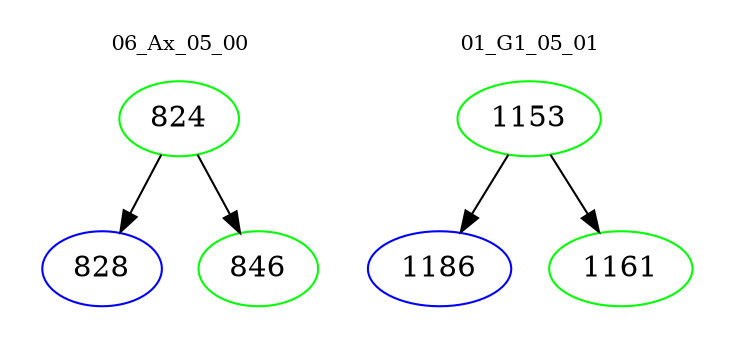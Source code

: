 digraph{
subgraph cluster_0 {
color = white
label = "06_Ax_05_00";
fontsize=10;
T0_824 [label="824", color="green"]
T0_824 -> T0_828 [color="black"]
T0_828 [label="828", color="blue"]
T0_824 -> T0_846 [color="black"]
T0_846 [label="846", color="green"]
}
subgraph cluster_1 {
color = white
label = "01_G1_05_01";
fontsize=10;
T1_1153 [label="1153", color="green"]
T1_1153 -> T1_1186 [color="black"]
T1_1186 [label="1186", color="blue"]
T1_1153 -> T1_1161 [color="black"]
T1_1161 [label="1161", color="green"]
}
}
